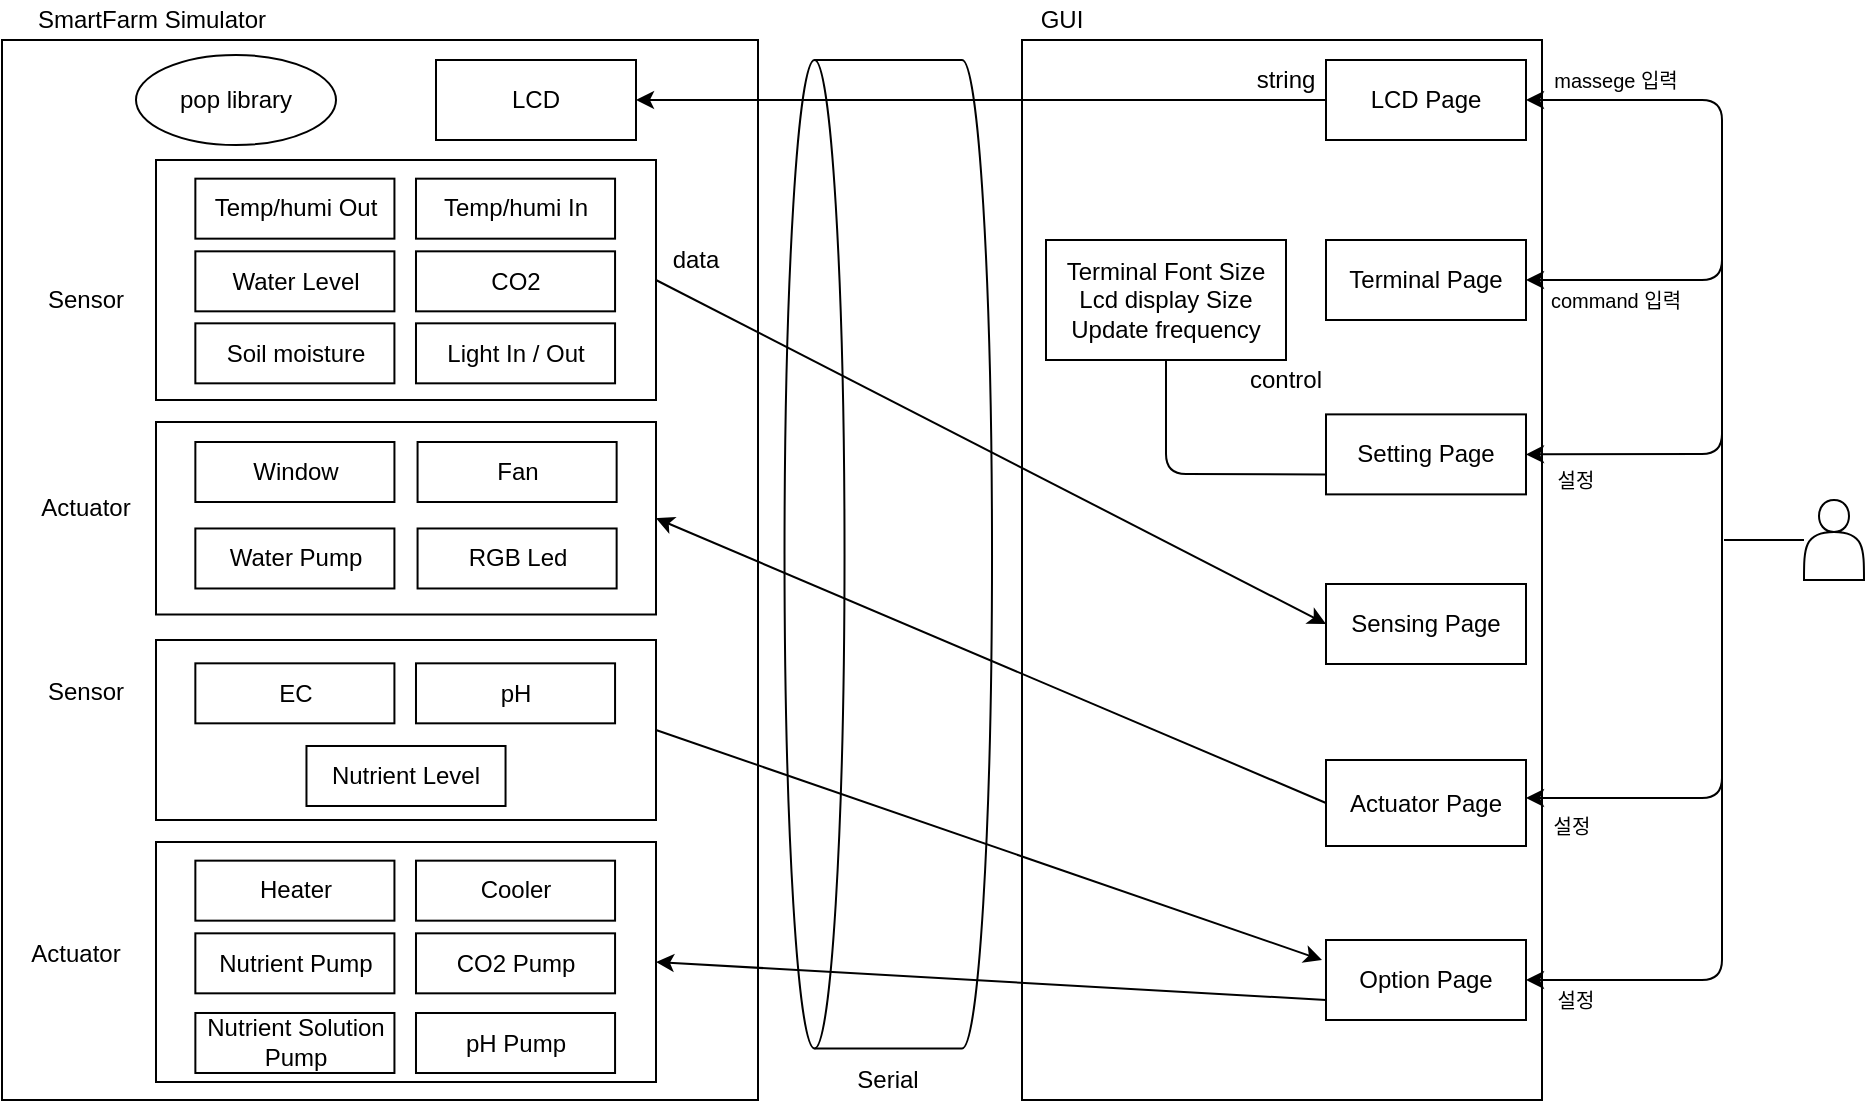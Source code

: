 <mxfile version="14.6.6" type="device"><diagram id="XDlTBxQfMly2EAVyrK3W" name="Page-1"><mxGraphModel dx="2249" dy="794" grid="1" gridSize="10" guides="1" tooltips="1" connect="1" arrows="1" fold="1" page="1" pageScale="1" pageWidth="827" pageHeight="1169" math="0" shadow="0"><root><mxCell id="0"/><mxCell id="1" value="틀" parent="0"/><mxCell id="SJ8wLf6G9flygtvueC_5-2" value="" style="rounded=0;whiteSpace=wrap;html=1;" parent="1" vertex="1"><mxGeometry x="-60" y="120" width="378" height="530" as="geometry"/></mxCell><mxCell id="SJ8wLf6G9flygtvueC_5-7" value="Serial" style="text;html=1;strokeColor=none;fillColor=none;align=center;verticalAlign=middle;whiteSpace=wrap;rounded=0;" parent="1" vertex="1"><mxGeometry x="363.13" y="630" width="40" height="20" as="geometry"/></mxCell><mxCell id="SJ8wLf6G9flygtvueC_5-9" value="" style="rounded=0;whiteSpace=wrap;html=1;" parent="1" vertex="1"><mxGeometry x="450" y="120" width="260" height="530" as="geometry"/></mxCell><mxCell id="SJ8wLf6G9flygtvueC_5-14" value="LCD Page" style="rounded=0;whiteSpace=wrap;html=1;" parent="1" vertex="1"><mxGeometry x="602" y="130" width="100" height="40" as="geometry"/></mxCell><mxCell id="SJ8wLf6G9flygtvueC_5-15" value="GUI" style="text;html=1;strokeColor=none;fillColor=none;align=center;verticalAlign=middle;whiteSpace=wrap;rounded=0;" parent="1" vertex="1"><mxGeometry x="450" y="100" width="40" height="20" as="geometry"/></mxCell><mxCell id="SJ8wLf6G9flygtvueC_5-20" value="&lt;font style=&quot;font-size: 10px&quot;&gt;massege 입력&lt;/font&gt;" style="text;html=1;strokeColor=none;fillColor=none;align=center;verticalAlign=middle;whiteSpace=wrap;rounded=0;" parent="1" vertex="1"><mxGeometry x="712" y="130" width="70" height="20" as="geometry"/></mxCell><mxCell id="SJ8wLf6G9flygtvueC_5-27" value="Actuator Page" style="rounded=0;whiteSpace=wrap;html=1;" parent="1" vertex="1"><mxGeometry x="602" y="480" width="100" height="43" as="geometry"/></mxCell><mxCell id="SJ8wLf6G9flygtvueC_5-28" value="Sensing Page" style="rounded=0;whiteSpace=wrap;html=1;" parent="1" vertex="1"><mxGeometry x="602" y="392" width="100" height="40" as="geometry"/></mxCell><mxCell id="SJ8wLf6G9flygtvueC_5-29" value="Setting Page" style="rounded=0;whiteSpace=wrap;html=1;" parent="1" vertex="1"><mxGeometry x="602" y="307.19" width="100" height="40" as="geometry"/></mxCell><mxCell id="SJ8wLf6G9flygtvueC_5-30" value="Terminal Page" style="rounded=0;whiteSpace=wrap;html=1;" parent="1" vertex="1"><mxGeometry x="602" y="220" width="100" height="40" as="geometry"/></mxCell><mxCell id="SJ8wLf6G9flygtvueC_5-33" value="&lt;font style=&quot;font-size: 10px&quot;&gt;command 입력&lt;/font&gt;" style="text;html=1;strokeColor=none;fillColor=none;align=center;verticalAlign=middle;whiteSpace=wrap;rounded=0;" parent="1" vertex="1"><mxGeometry x="712" y="240" width="70" height="20" as="geometry"/></mxCell><mxCell id="SJ8wLf6G9flygtvueC_5-34" value="" style="shape=actor;whiteSpace=wrap;html=1;" parent="1" vertex="1"><mxGeometry x="841" y="350" width="30" height="40" as="geometry"/></mxCell><mxCell id="SJ8wLf6G9flygtvueC_5-36" value="&lt;font style=&quot;font-size: 10px&quot;&gt;설정&lt;/font&gt;" style="text;html=1;strokeColor=none;fillColor=none;align=center;verticalAlign=middle;whiteSpace=wrap;rounded=0;" parent="1" vertex="1"><mxGeometry x="712" y="330" width="30" height="20" as="geometry"/></mxCell><mxCell id="SJ8wLf6G9flygtvueC_5-39" value="SmartFarm Simulator" style="text;html=1;strokeColor=none;fillColor=none;align=center;verticalAlign=middle;whiteSpace=wrap;rounded=0;" parent="1" vertex="1"><mxGeometry x="-50" y="100" width="130" height="20" as="geometry"/></mxCell><mxCell id="SJ8wLf6G9flygtvueC_5-44" value="LCD" style="rounded=0;whiteSpace=wrap;html=1;" parent="1" vertex="1"><mxGeometry x="157" y="130" width="100" height="40" as="geometry"/></mxCell><mxCell id="SJ8wLf6G9flygtvueC_5-48" style="edgeStyle=orthogonalEdgeStyle;rounded=0;orthogonalLoop=1;jettySize=auto;html=1;exitX=0.5;exitY=1;exitDx=0;exitDy=0;" parent="1" source="SJ8wLf6G9flygtvueC_5-36" target="SJ8wLf6G9flygtvueC_5-36" edge="1"><mxGeometry relative="1" as="geometry"/></mxCell><mxCell id="SJ8wLf6G9flygtvueC_5-50" value="&lt;font style=&quot;font-size: 10px&quot;&gt;설정&lt;/font&gt;" style="text;html=1;strokeColor=none;fillColor=none;align=center;verticalAlign=middle;whiteSpace=wrap;rounded=0;" parent="1" vertex="1"><mxGeometry x="710" y="503" width="30" height="20" as="geometry"/></mxCell><mxCell id="SJ8wLf6G9flygtvueC_5-52" value="" style="endArrow=none;html=1;" parent="1" target="SJ8wLf6G9flygtvueC_5-34" edge="1"><mxGeometry width="50" height="50" relative="1" as="geometry"><mxPoint x="801" y="370" as="sourcePoint"/><mxPoint x="783" y="210" as="targetPoint"/></mxGeometry></mxCell><mxCell id="SJ8wLf6G9flygtvueC_5-54" value="" style="endArrow=classic;html=1;" parent="1" target="SJ8wLf6G9flygtvueC_5-14" edge="1"><mxGeometry width="50" height="50" relative="1" as="geometry"><mxPoint x="800" y="220" as="sourcePoint"/><mxPoint x="792" y="210" as="targetPoint"/><Array as="points"><mxPoint x="800" y="150"/></Array></mxGeometry></mxCell><mxCell id="SJ8wLf6G9flygtvueC_5-55" value="" style="endArrow=classic;html=1;entryX=1;entryY=0.5;entryDx=0;entryDy=0;" parent="1" target="SJ8wLf6G9flygtvueC_5-30" edge="1"><mxGeometry width="50" height="50" relative="1" as="geometry"><mxPoint x="800" y="220" as="sourcePoint"/><mxPoint x="792" y="210" as="targetPoint"/><Array as="points"><mxPoint x="800" y="240"/></Array></mxGeometry></mxCell><mxCell id="SJ8wLf6G9flygtvueC_5-56" value="" style="endArrow=classic;html=1;entryX=1;entryY=0.5;entryDx=0;entryDy=0;" parent="1" target="SJ8wLf6G9flygtvueC_5-29" edge="1"><mxGeometry width="50" height="50" relative="1" as="geometry"><mxPoint x="800" y="220" as="sourcePoint"/><mxPoint x="792" y="250" as="targetPoint"/><Array as="points"><mxPoint x="800" y="327"/></Array></mxGeometry></mxCell><mxCell id="SJ8wLf6G9flygtvueC_5-57" value="" style="endArrow=classic;html=1;entryX=1;entryY=0.5;entryDx=0;entryDy=0;" parent="1" edge="1"><mxGeometry width="50" height="50" relative="1" as="geometry"><mxPoint x="800" y="297" as="sourcePoint"/><mxPoint x="702" y="499.0" as="targetPoint"/><Array as="points"><mxPoint x="800" y="499"/></Array></mxGeometry></mxCell><mxCell id="SJ8wLf6G9flygtvueC_5-60" value="data" style="text;html=1;strokeColor=none;fillColor=none;align=center;verticalAlign=middle;whiteSpace=wrap;rounded=0;" parent="1" vertex="1"><mxGeometry x="267" y="220" width="40" height="20" as="geometry"/></mxCell><mxCell id="SJ8wLf6G9flygtvueC_5-99" value="" style="group" parent="1" vertex="1" connectable="0"><mxGeometry x="17" y="301" width="250" height="106.25" as="geometry"/></mxCell><mxCell id="SJ8wLf6G9flygtvueC_5-94" value="" style="rounded=0;whiteSpace=wrap;html=1;" parent="SJ8wLf6G9flygtvueC_5-99" vertex="1"><mxGeometry y="10" width="250" height="96.25" as="geometry"/></mxCell><mxCell id="SJ8wLf6G9flygtvueC_5-43" value="Window" style="rounded=0;whiteSpace=wrap;html=1;" parent="SJ8wLf6G9flygtvueC_5-99" vertex="1"><mxGeometry x="19.68" y="20" width="99.54" height="30" as="geometry"/></mxCell><mxCell id="SJ8wLf6G9flygtvueC_5-40" value="Fan" style="rounded=0;whiteSpace=wrap;html=1;" parent="SJ8wLf6G9flygtvueC_5-99" vertex="1"><mxGeometry x="130.787" y="20" width="99.537" height="30" as="geometry"/></mxCell><mxCell id="SJ8wLf6G9flygtvueC_5-124" value="Water Pump" style="rounded=0;whiteSpace=wrap;html=1;" parent="SJ8wLf6G9flygtvueC_5-99" vertex="1"><mxGeometry x="19.676" y="63.24" width="99.537" height="30" as="geometry"/></mxCell><mxCell id="SJ8wLf6G9flygtvueC_5-42" value="RGB Led" style="rounded=0;whiteSpace=wrap;html=1;" parent="SJ8wLf6G9flygtvueC_5-99" vertex="1"><mxGeometry x="130.787" y="63.24" width="99.537" height="30" as="geometry"/></mxCell><mxCell id="SJ8wLf6G9flygtvueC_5-101" value="" style="group" parent="1" vertex="1" connectable="0"><mxGeometry x="-3" y="190" width="270" height="110" as="geometry"/></mxCell><mxCell id="SJ8wLf6G9flygtvueC_5-137" value="" style="group" parent="SJ8wLf6G9flygtvueC_5-101" vertex="1" connectable="0"><mxGeometry x="20" y="-10" width="250" height="120" as="geometry"/></mxCell><mxCell id="SJ8wLf6G9flygtvueC_5-93" value="" style="rounded=0;whiteSpace=wrap;html=1;" parent="SJ8wLf6G9flygtvueC_5-137" vertex="1"><mxGeometry width="250" height="120" as="geometry"/></mxCell><mxCell id="SJ8wLf6G9flygtvueC_5-127" value="Water Level" style="rounded=0;whiteSpace=wrap;html=1;" parent="SJ8wLf6G9flygtvueC_5-137" vertex="1"><mxGeometry x="19.676" y="45.667" width="99.537" height="30" as="geometry"/></mxCell><mxCell id="SJ8wLf6G9flygtvueC_5-134" value="CO2" style="rounded=0;whiteSpace=wrap;html=1;" parent="SJ8wLf6G9flygtvueC_5-137" vertex="1"><mxGeometry x="129.996" y="45.667" width="99.537" height="30" as="geometry"/></mxCell><mxCell id="SJ8wLf6G9flygtvueC_5-135" value="Temp/humi Out" style="rounded=0;whiteSpace=wrap;html=1;" parent="SJ8wLf6G9flygtvueC_5-137" vertex="1"><mxGeometry x="19.68" y="9.33" width="99.54" height="30" as="geometry"/></mxCell><mxCell id="SJ8wLf6G9flygtvueC_5-136" value="Temp/humi In" style="rounded=0;whiteSpace=wrap;html=1;" parent="SJ8wLf6G9flygtvueC_5-137" vertex="1"><mxGeometry x="129.996" y="9.333" width="99.537" height="30" as="geometry"/></mxCell><mxCell id="UwSP69K9CVX1TUNqrqfT-5" value="Soil moisture" style="rounded=0;whiteSpace=wrap;html=1;" parent="SJ8wLf6G9flygtvueC_5-137" vertex="1"><mxGeometry x="19.676" y="81.667" width="99.537" height="30" as="geometry"/></mxCell><mxCell id="UwSP69K9CVX1TUNqrqfT-6" value="Light In / Out" style="rounded=0;whiteSpace=wrap;html=1;" parent="SJ8wLf6G9flygtvueC_5-137" vertex="1"><mxGeometry x="129.996" y="81.667" width="99.537" height="30" as="geometry"/></mxCell><mxCell id="SJ8wLf6G9flygtvueC_5-104" value="Sensor" style="text;html=1;strokeColor=none;fillColor=none;align=center;verticalAlign=middle;whiteSpace=wrap;rounded=0;" parent="1" vertex="1"><mxGeometry x="-43" y="240" width="50" height="20" as="geometry"/></mxCell><mxCell id="SJ8wLf6G9flygtvueC_5-105" value="Actuator" style="text;html=1;strokeColor=none;fillColor=none;align=center;verticalAlign=middle;whiteSpace=wrap;rounded=0;" parent="1" vertex="1"><mxGeometry x="-48" y="344.13" width="60" height="20" as="geometry"/></mxCell><mxCell id="SJ8wLf6G9flygtvueC_5-109" value="pop library" style="ellipse;whiteSpace=wrap;html=1;rounded=0;shadow=0;" parent="1" vertex="1"><mxGeometry x="7" y="127.5" width="100" height="45" as="geometry"/></mxCell><mxCell id="SJ8wLf6G9flygtvueC_5-112" value="" style="shape=cylinder3;whiteSpace=wrap;html=1;boundedLbl=1;backgroundOutline=1;size=15;rounded=0;shadow=0;rotation=-90;" parent="1" vertex="1"><mxGeometry x="136.02" y="325.25" width="494.23" height="103.75" as="geometry"/></mxCell><mxCell id="SJ8wLf6G9flygtvueC_5-115" value="string" style="text;html=1;strokeColor=none;fillColor=none;align=center;verticalAlign=middle;whiteSpace=wrap;rounded=0;" parent="1" vertex="1"><mxGeometry x="562" y="130" width="40" height="20" as="geometry"/></mxCell><mxCell id="SJ8wLf6G9flygtvueC_5-138" value="" style="endArrow=classic;html=1;exitX=0;exitY=0.5;exitDx=0;exitDy=0;entryX=1;entryY=0.5;entryDx=0;entryDy=0;" parent="1" source="SJ8wLf6G9flygtvueC_5-27" target="SJ8wLf6G9flygtvueC_5-94" edge="1"><mxGeometry width="50" height="50" relative="1" as="geometry"><mxPoint x="620" y="300.005" as="sourcePoint"/><mxPoint x="290" y="290" as="targetPoint"/></mxGeometry></mxCell><mxCell id="SJ8wLf6G9flygtvueC_5-140" value="" style="endArrow=classic;html=1;exitX=1;exitY=0.5;exitDx=0;exitDy=0;" parent="1" source="SJ8wLf6G9flygtvueC_5-93" edge="1"><mxGeometry width="50" height="50" relative="1" as="geometry"><mxPoint x="300" y="440" as="sourcePoint"/><mxPoint x="602" y="412" as="targetPoint"/></mxGeometry></mxCell><mxCell id="SJ8wLf6G9flygtvueC_5-141" value="" style="endArrow=classic;html=1;entryX=1;entryY=0.5;entryDx=0;entryDy=0;" parent="1" source="SJ8wLf6G9flygtvueC_5-14" target="SJ8wLf6G9flygtvueC_5-44" edge="1"><mxGeometry width="50" height="50" relative="1" as="geometry"><mxPoint x="300" y="210" as="sourcePoint"/><mxPoint x="350" y="160" as="targetPoint"/></mxGeometry></mxCell><mxCell id="SJ8wLf6G9flygtvueC_5-142" value="control" style="text;html=1;strokeColor=none;fillColor=none;align=center;verticalAlign=middle;whiteSpace=wrap;rounded=0;" parent="1" vertex="1"><mxGeometry x="562" y="280" width="40" height="20" as="geometry"/></mxCell><mxCell id="SJ8wLf6G9flygtvueC_5-145" value="Terminal Font Size&lt;br&gt;Lcd display Size&lt;br&gt;Update frequency" style="rounded=0;whiteSpace=wrap;html=1;shadow=0;" parent="1" vertex="1"><mxGeometry x="462" y="220" width="120" height="60" as="geometry"/></mxCell><mxCell id="SJ8wLf6G9flygtvueC_5-146" value="" style="endArrow=none;html=1;entryX=0;entryY=0.75;entryDx=0;entryDy=0;" parent="1" source="SJ8wLf6G9flygtvueC_5-145" target="SJ8wLf6G9flygtvueC_5-29" edge="1"><mxGeometry width="50" height="50" relative="1" as="geometry"><mxPoint x="392" y="290" as="sourcePoint"/><mxPoint x="442" y="240" as="targetPoint"/><Array as="points"><mxPoint x="522" y="337"/></Array></mxGeometry></mxCell><mxCell id="0yI2B6znE-JL55e76FVV-2" value="Option Page" style="rounded=0;whiteSpace=wrap;html=1;" parent="1" vertex="1"><mxGeometry x="602" y="570" width="100" height="40" as="geometry"/></mxCell><mxCell id="0yI2B6znE-JL55e76FVV-3" value="" style="group" parent="1" vertex="1" connectable="0"><mxGeometry x="-3" y="480" width="270" height="110" as="geometry"/></mxCell><mxCell id="0yI2B6znE-JL55e76FVV-4" value="" style="group" parent="0yI2B6znE-JL55e76FVV-3" vertex="1" connectable="0"><mxGeometry x="20" y="41" width="250" height="120" as="geometry"/></mxCell><mxCell id="0yI2B6znE-JL55e76FVV-5" value="" style="rounded=0;whiteSpace=wrap;html=1;" parent="0yI2B6znE-JL55e76FVV-4" vertex="1"><mxGeometry width="250" height="120" as="geometry"/></mxCell><mxCell id="0yI2B6znE-JL55e76FVV-6" value="Nutrient Pump" style="rounded=0;whiteSpace=wrap;html=1;" parent="0yI2B6znE-JL55e76FVV-4" vertex="1"><mxGeometry x="19.676" y="45.667" width="99.537" height="30" as="geometry"/></mxCell><mxCell id="0yI2B6znE-JL55e76FVV-7" value="CO2 Pump" style="rounded=0;whiteSpace=wrap;html=1;" parent="0yI2B6znE-JL55e76FVV-4" vertex="1"><mxGeometry x="129.996" y="45.667" width="99.537" height="30" as="geometry"/></mxCell><mxCell id="0yI2B6znE-JL55e76FVV-8" value="Heater" style="rounded=0;whiteSpace=wrap;html=1;" parent="0yI2B6znE-JL55e76FVV-4" vertex="1"><mxGeometry x="19.68" y="9.33" width="99.54" height="30" as="geometry"/></mxCell><mxCell id="0yI2B6znE-JL55e76FVV-9" value="Cooler" style="rounded=0;whiteSpace=wrap;html=1;" parent="0yI2B6znE-JL55e76FVV-4" vertex="1"><mxGeometry x="129.996" y="9.333" width="99.537" height="30" as="geometry"/></mxCell><mxCell id="0yI2B6znE-JL55e76FVV-14" value="pH Pump" style="rounded=0;whiteSpace=wrap;html=1;" parent="0yI2B6znE-JL55e76FVV-4" vertex="1"><mxGeometry x="129.996" y="85.503" width="99.537" height="30" as="geometry"/></mxCell><mxCell id="yY50HRPNnQgr4IbVtCF9-2" value="Nutrient Solution Pump" style="rounded=0;whiteSpace=wrap;html=1;" vertex="1" parent="0yI2B6znE-JL55e76FVV-4"><mxGeometry x="19.686" y="85.497" width="99.537" height="30" as="geometry"/></mxCell><mxCell id="0yI2B6znE-JL55e76FVV-12" value="Sensor" style="text;html=1;strokeColor=none;fillColor=none;align=center;verticalAlign=middle;whiteSpace=wrap;rounded=0;" parent="1" vertex="1"><mxGeometry x="-43" y="436" width="50" height="20" as="geometry"/></mxCell><mxCell id="0yI2B6znE-JL55e76FVV-17" value="" style="rounded=0;whiteSpace=wrap;html=1;" parent="1" vertex="1"><mxGeometry x="17" y="420" width="250" height="90" as="geometry"/></mxCell><mxCell id="0yI2B6znE-JL55e76FVV-22" value="EC" style="rounded=0;whiteSpace=wrap;html=1;" parent="1" vertex="1"><mxGeometry x="36.676" y="431.667" width="99.537" height="30" as="geometry"/></mxCell><mxCell id="0yI2B6znE-JL55e76FVV-23" value="pH" style="rounded=0;whiteSpace=wrap;html=1;" parent="1" vertex="1"><mxGeometry x="146.996" y="431.667" width="99.537" height="30" as="geometry"/></mxCell><mxCell id="0yI2B6znE-JL55e76FVV-29" value="Actuator" style="text;html=1;strokeColor=none;fillColor=none;align=center;verticalAlign=middle;whiteSpace=wrap;rounded=0;" parent="1" vertex="1"><mxGeometry x="-53" y="567" width="60" height="20" as="geometry"/></mxCell><mxCell id="0yI2B6znE-JL55e76FVV-33" value="" style="endArrow=classic;html=1;entryX=1;entryY=0.5;entryDx=0;entryDy=0;" parent="1" target="0yI2B6znE-JL55e76FVV-2" edge="1"><mxGeometry width="50" height="50" relative="1" as="geometry"><mxPoint x="800" y="410" as="sourcePoint"/><mxPoint x="712" y="422.0" as="targetPoint"/><Array as="points"><mxPoint x="800" y="590"/></Array></mxGeometry></mxCell><mxCell id="0yI2B6znE-JL55e76FVV-35" value="&lt;font style=&quot;font-size: 10px&quot;&gt;설정&lt;/font&gt;" style="text;html=1;strokeColor=none;fillColor=none;align=center;verticalAlign=middle;whiteSpace=wrap;rounded=0;" parent="1" vertex="1"><mxGeometry x="712" y="590" width="30" height="20" as="geometry"/></mxCell><mxCell id="0yI2B6znE-JL55e76FVV-37" value="" style="endArrow=classic;html=1;exitX=0;exitY=0.75;exitDx=0;exitDy=0;entryX=1;entryY=0.5;entryDx=0;entryDy=0;" parent="1" source="0yI2B6znE-JL55e76FVV-2" target="0yI2B6znE-JL55e76FVV-5" edge="1"><mxGeometry width="50" height="50" relative="1" as="geometry"><mxPoint x="612" y="511.5" as="sourcePoint"/><mxPoint x="277" y="369.125" as="targetPoint"/></mxGeometry></mxCell><mxCell id="0yI2B6znE-JL55e76FVV-39" value="" style="endArrow=classic;html=1;exitX=1;exitY=0.5;exitDx=0;exitDy=0;" parent="1" source="0yI2B6znE-JL55e76FVV-17" edge="1"><mxGeometry width="50" height="50" relative="1" as="geometry"><mxPoint x="277" y="250" as="sourcePoint"/><mxPoint x="600" y="580" as="targetPoint"/></mxGeometry></mxCell><mxCell id="yY50HRPNnQgr4IbVtCF9-3" value="Nutrient Level" style="rounded=0;whiteSpace=wrap;html=1;" vertex="1" parent="1"><mxGeometry x="92.236" y="472.997" width="99.537" height="30" as="geometry"/></mxCell></root></mxGraphModel></diagram></mxfile>